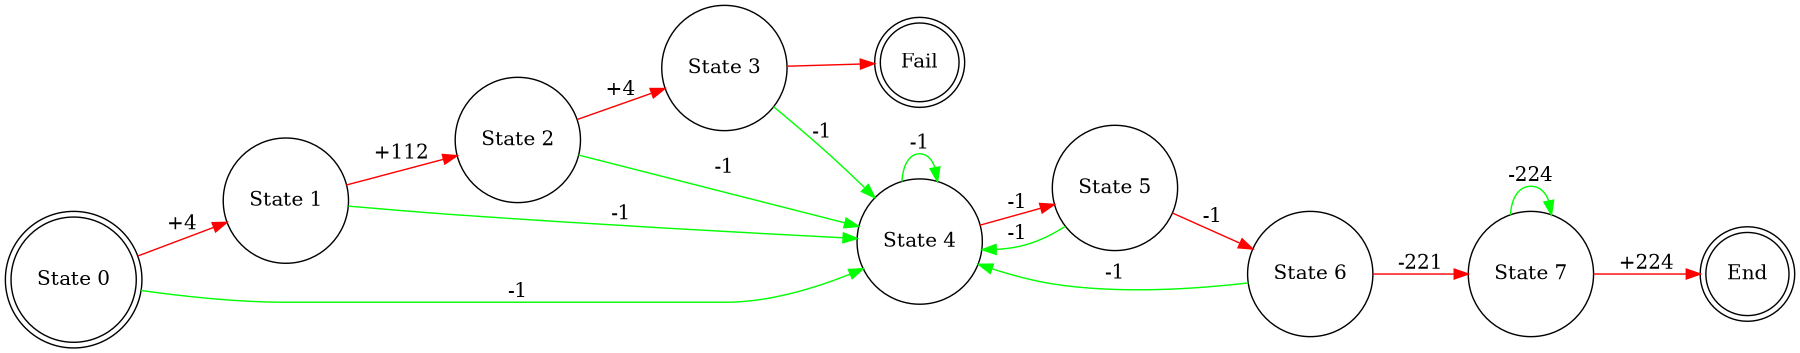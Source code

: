 digraph G {
  rankdir = LR;
  size = "12,10";
  "State 0" [ shape = doublecircle ];
  "State 1" [ shape = circle ];
  "State 2" [ shape = circle ];
  "State 3" [ shape = circle ];
  "State 4" [ shape = circle ];
  "State 5" [ shape = circle ];
  "State 6" [ shape = circle ];
  "State 7" [ shape = circle ];
  "Fail" [ shape = doublecircle ];
  "End" [ shape = doublecircle ];
  "State 0" -> "State 1" [ color = red, label = "+4" ];
  "State 0" -> "State 4" [ color = green, label = "-1" ];
  "State 1" -> "State 2" [ color = red, label = "+112" ];
  "State 1" -> "State 4" [ color = green, label = "-1" ];
  "State 2" -> "State 3" [ color = red, label = "+4" ];
  "State 2" -> "State 4" [ color = green, label = "-1" ];
  "State 3" -> "Fail" [ color = red ];
  "State 3" -> "State 4" [ color = green, label = "-1" ];
  "State 4" -> "State 5" [ color = red, label = "-1" ];
  "State 4" -> "State 4" [ color = green, label = "-1" ]; 
  "State 5" -> "State 6" [ color = red, label = "-1" ];
  "State 5" -> "State 4" [ color = green, label = "-1" ];
  "State 6" -> "State 7" [ color = red, label = "-221" ];
  "State 6" -> "State 4" [ color = green, "label" = "-1" ];
  "State 7" -> "End" [ color = red, label ="+224" ];
  "State 7" -> "State 7" [ color = green, label = "-224" ];
}
